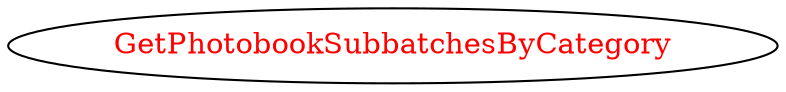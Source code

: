 digraph dependencyGraph {
 concentrate=true;
 ranksep="2.0";
 rankdir="LR"; 
 splines="ortho";
"GetPhotobookSubbatchesByCategory" [fontcolor="red"];
}